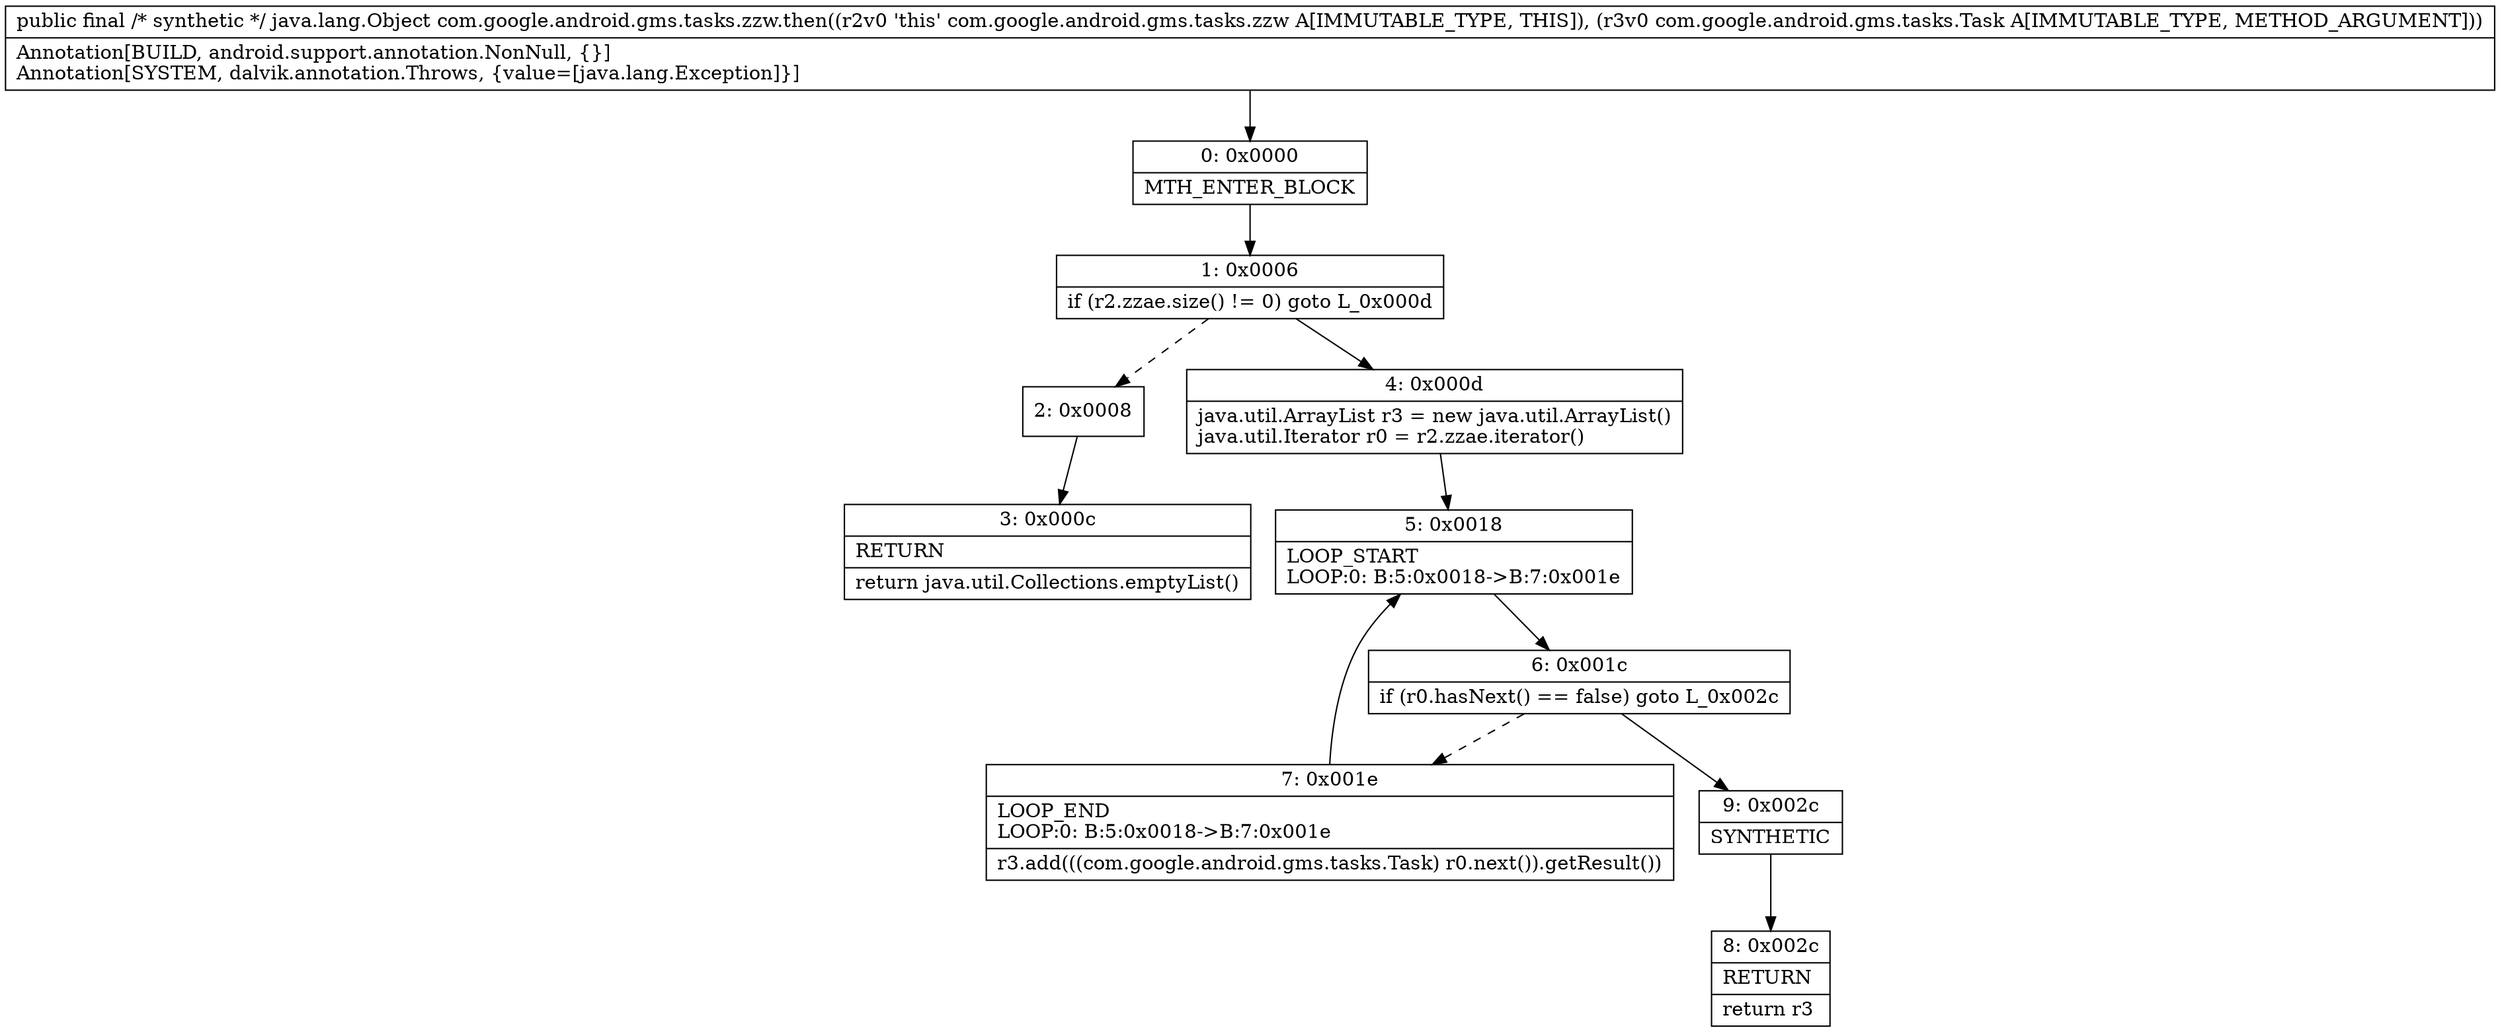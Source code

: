 digraph "CFG forcom.google.android.gms.tasks.zzw.then(Lcom\/google\/android\/gms\/tasks\/Task;)Ljava\/lang\/Object;" {
Node_0 [shape=record,label="{0\:\ 0x0000|MTH_ENTER_BLOCK\l}"];
Node_1 [shape=record,label="{1\:\ 0x0006|if (r2.zzae.size() != 0) goto L_0x000d\l}"];
Node_2 [shape=record,label="{2\:\ 0x0008}"];
Node_3 [shape=record,label="{3\:\ 0x000c|RETURN\l|return java.util.Collections.emptyList()\l}"];
Node_4 [shape=record,label="{4\:\ 0x000d|java.util.ArrayList r3 = new java.util.ArrayList()\ljava.util.Iterator r0 = r2.zzae.iterator()\l}"];
Node_5 [shape=record,label="{5\:\ 0x0018|LOOP_START\lLOOP:0: B:5:0x0018\-\>B:7:0x001e\l}"];
Node_6 [shape=record,label="{6\:\ 0x001c|if (r0.hasNext() == false) goto L_0x002c\l}"];
Node_7 [shape=record,label="{7\:\ 0x001e|LOOP_END\lLOOP:0: B:5:0x0018\-\>B:7:0x001e\l|r3.add(((com.google.android.gms.tasks.Task) r0.next()).getResult())\l}"];
Node_8 [shape=record,label="{8\:\ 0x002c|RETURN\l|return r3\l}"];
Node_9 [shape=record,label="{9\:\ 0x002c|SYNTHETIC\l}"];
MethodNode[shape=record,label="{public final \/* synthetic *\/ java.lang.Object com.google.android.gms.tasks.zzw.then((r2v0 'this' com.google.android.gms.tasks.zzw A[IMMUTABLE_TYPE, THIS]), (r3v0 com.google.android.gms.tasks.Task A[IMMUTABLE_TYPE, METHOD_ARGUMENT]))  | Annotation[BUILD, android.support.annotation.NonNull, \{\}]\lAnnotation[SYSTEM, dalvik.annotation.Throws, \{value=[java.lang.Exception]\}]\l}"];
MethodNode -> Node_0;
Node_0 -> Node_1;
Node_1 -> Node_2[style=dashed];
Node_1 -> Node_4;
Node_2 -> Node_3;
Node_4 -> Node_5;
Node_5 -> Node_6;
Node_6 -> Node_7[style=dashed];
Node_6 -> Node_9;
Node_7 -> Node_5;
Node_9 -> Node_8;
}

